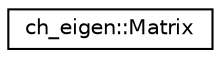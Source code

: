 digraph "Graphical Class Hierarchy"
{
  edge [fontname="Helvetica",fontsize="10",labelfontname="Helvetica",labelfontsize="10"];
  node [fontname="Helvetica",fontsize="10",shape=record];
  rankdir="LR";
  Node0 [label="ch_eigen::Matrix",height=0.2,width=0.4,color="black", fillcolor="white", style="filled",URL="$classch__eigen_1_1Matrix.html"];
}
